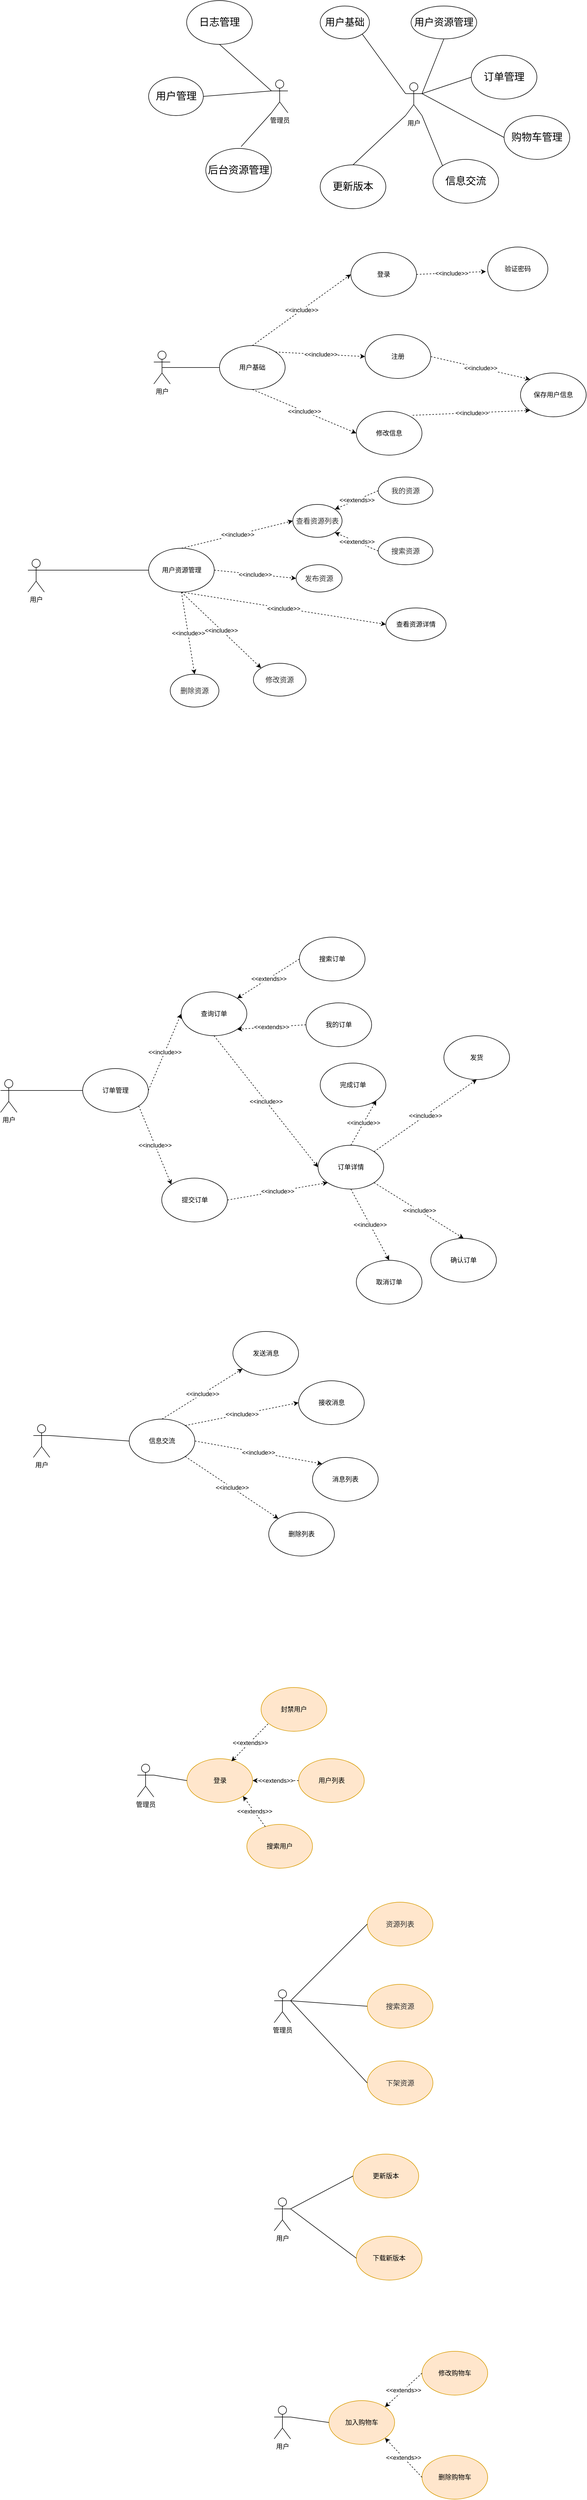 <mxfile version="24.2.2" type="github">
  <diagram name="第 1 页" id="FDtEsgjhYImc4gk-P5fz">
    <mxGraphModel dx="1702" dy="483" grid="1" gridSize="10" guides="1" tooltips="1" connect="1" arrows="1" fold="1" page="1" pageScale="1" pageWidth="827" pageHeight="1169" math="0" shadow="0">
      <root>
        <mxCell id="0" />
        <mxCell id="1" parent="0" />
        <mxCell id="mCHO1RYdTXxO_RGGgIWj-1" value="管理员" style="shape=umlActor;verticalLabelPosition=bottom;verticalAlign=top;html=1;outlineConnect=0;" parent="1" vertex="1">
          <mxGeometry x="205" y="205" width="30" height="60" as="geometry" />
        </mxCell>
        <mxCell id="mCHO1RYdTXxO_RGGgIWj-4" value="用户" style="shape=umlActor;verticalLabelPosition=bottom;verticalAlign=top;html=1;outlineConnect=0;" parent="1" vertex="1">
          <mxGeometry x="450" y="210" width="30" height="60" as="geometry" />
        </mxCell>
        <mxCell id="mCHO1RYdTXxO_RGGgIWj-5" value="&lt;font style=&quot;font-size: 18px;&quot;&gt;用户基础&lt;/font&gt;" style="ellipse;whiteSpace=wrap;html=1;" parent="1" vertex="1">
          <mxGeometry x="294" y="70" width="90" height="60" as="geometry" />
        </mxCell>
        <mxCell id="mCHO1RYdTXxO_RGGgIWj-6" value="&lt;font style=&quot;font-size: 18px;&quot;&gt;用户资源管理&lt;/font&gt;" style="ellipse;whiteSpace=wrap;html=1;" parent="1" vertex="1">
          <mxGeometry x="460" y="70" width="120" height="60" as="geometry" />
        </mxCell>
        <mxCell id="mCHO1RYdTXxO_RGGgIWj-7" value="&lt;span style=&quot;font-size: 14pt; font-family: 黑体;&quot;&gt;订单管理&lt;/span&gt;" style="ellipse;whiteSpace=wrap;html=1;" parent="1" vertex="1">
          <mxGeometry x="570" y="160" width="120" height="80" as="geometry" />
        </mxCell>
        <mxCell id="mCHO1RYdTXxO_RGGgIWj-8" value="&lt;span style=&quot;font-size: 14pt; font-family: 黑体;&quot;&gt;信息交流&lt;/span&gt;" style="ellipse;whiteSpace=wrap;html=1;" parent="1" vertex="1">
          <mxGeometry x="500" y="350" width="120" height="80" as="geometry" />
        </mxCell>
        <mxCell id="mCHO1RYdTXxO_RGGgIWj-9" value="&lt;span style=&quot;font-size: 14pt; font-family: 黑体;&quot;&gt;用户管理&lt;/span&gt;" style="ellipse;whiteSpace=wrap;html=1;" parent="1" vertex="1">
          <mxGeometry x="-19.5" y="200" width="100" height="70" as="geometry" />
        </mxCell>
        <mxCell id="mCHO1RYdTXxO_RGGgIWj-10" value="&lt;p class=&quot;MsoNormal&quot;&gt;&lt;span style=&quot;font-size: 14pt; font-family: 黑体;&quot;&gt;后台资源管理&lt;span lang=&quot;EN-US&quot;&gt;&lt;/span&gt;&lt;/span&gt;&lt;/p&gt;" style="ellipse;whiteSpace=wrap;html=1;" parent="1" vertex="1">
          <mxGeometry x="85" y="330" width="120" height="80" as="geometry" />
        </mxCell>
        <mxCell id="mCHO1RYdTXxO_RGGgIWj-11" value="&lt;font face=&quot;黑体&quot;&gt;&lt;span style=&quot;font-size: 18.667px;&quot;&gt;更新版本&lt;/span&gt;&lt;/font&gt;" style="ellipse;whiteSpace=wrap;html=1;" parent="1" vertex="1">
          <mxGeometry x="294" y="360" width="120" height="80" as="geometry" />
        </mxCell>
        <mxCell id="mCHO1RYdTXxO_RGGgIWj-12" value="&lt;span style=&quot;font-size: 14pt; font-family: 黑体;&quot;&gt;购物车管理&lt;/span&gt;" style="ellipse;whiteSpace=wrap;html=1;" parent="1" vertex="1">
          <mxGeometry x="630" y="270" width="120" height="80" as="geometry" />
        </mxCell>
        <mxCell id="mCHO1RYdTXxO_RGGgIWj-13" value="" style="endArrow=none;html=1;rounded=0;exitX=0.538;exitY=-0.041;exitDx=0;exitDy=0;exitPerimeter=0;entryX=0;entryY=1;entryDx=0;entryDy=0;entryPerimeter=0;" parent="1" source="mCHO1RYdTXxO_RGGgIWj-10" target="mCHO1RYdTXxO_RGGgIWj-1" edge="1">
          <mxGeometry width="50" height="50" relative="1" as="geometry">
            <mxPoint x="320" y="280" as="sourcePoint" />
            <mxPoint x="370" y="230" as="targetPoint" />
          </mxGeometry>
        </mxCell>
        <mxCell id="mCHO1RYdTXxO_RGGgIWj-15" value="" style="endArrow=none;html=1;rounded=0;exitX=0;exitY=0.333;exitDx=0;exitDy=0;exitPerimeter=0;entryX=1;entryY=0.5;entryDx=0;entryDy=0;" parent="1" source="mCHO1RYdTXxO_RGGgIWj-1" target="mCHO1RYdTXxO_RGGgIWj-9" edge="1">
          <mxGeometry width="50" height="50" relative="1" as="geometry">
            <mxPoint x="160" y="220" as="sourcePoint" />
            <mxPoint x="210" y="170" as="targetPoint" />
          </mxGeometry>
        </mxCell>
        <mxCell id="mCHO1RYdTXxO_RGGgIWj-16" value="" style="endArrow=none;html=1;rounded=0;exitX=0.5;exitY=0;exitDx=0;exitDy=0;entryX=0;entryY=1;entryDx=0;entryDy=0;entryPerimeter=0;" parent="1" source="mCHO1RYdTXxO_RGGgIWj-11" target="mCHO1RYdTXxO_RGGgIWj-4" edge="1">
          <mxGeometry width="50" height="50" relative="1" as="geometry">
            <mxPoint x="300" y="290" as="sourcePoint" />
            <mxPoint x="350" y="240" as="targetPoint" />
          </mxGeometry>
        </mxCell>
        <mxCell id="mCHO1RYdTXxO_RGGgIWj-17" value="" style="endArrow=none;html=1;rounded=0;exitX=0;exitY=0;exitDx=0;exitDy=0;entryX=1;entryY=1;entryDx=0;entryDy=0;entryPerimeter=0;" parent="1" source="mCHO1RYdTXxO_RGGgIWj-8" target="mCHO1RYdTXxO_RGGgIWj-4" edge="1">
          <mxGeometry width="50" height="50" relative="1" as="geometry">
            <mxPoint x="500" y="350" as="sourcePoint" />
            <mxPoint x="550" y="300" as="targetPoint" />
          </mxGeometry>
        </mxCell>
        <mxCell id="mCHO1RYdTXxO_RGGgIWj-18" value="" style="endArrow=none;html=1;rounded=0;exitX=0;exitY=0.333;exitDx=0;exitDy=0;exitPerimeter=0;entryX=1;entryY=1;entryDx=0;entryDy=0;" parent="1" source="mCHO1RYdTXxO_RGGgIWj-4" target="mCHO1RYdTXxO_RGGgIWj-5" edge="1">
          <mxGeometry width="50" height="50" relative="1" as="geometry">
            <mxPoint x="360" y="230" as="sourcePoint" />
            <mxPoint x="410" y="180" as="targetPoint" />
          </mxGeometry>
        </mxCell>
        <mxCell id="mCHO1RYdTXxO_RGGgIWj-19" value="" style="endArrow=none;html=1;rounded=0;exitX=1;exitY=0.333;exitDx=0;exitDy=0;exitPerimeter=0;entryX=0.5;entryY=1;entryDx=0;entryDy=0;" parent="1" source="mCHO1RYdTXxO_RGGgIWj-4" target="mCHO1RYdTXxO_RGGgIWj-6" edge="1">
          <mxGeometry width="50" height="50" relative="1" as="geometry">
            <mxPoint x="570" y="170" as="sourcePoint" />
            <mxPoint x="620" y="120" as="targetPoint" />
          </mxGeometry>
        </mxCell>
        <mxCell id="mCHO1RYdTXxO_RGGgIWj-20" value="" style="endArrow=none;html=1;rounded=0;entryX=0;entryY=0.5;entryDx=0;entryDy=0;" parent="1" target="mCHO1RYdTXxO_RGGgIWj-7" edge="1">
          <mxGeometry width="50" height="50" relative="1" as="geometry">
            <mxPoint x="480" y="230" as="sourcePoint" />
            <mxPoint x="620" y="140" as="targetPoint" />
          </mxGeometry>
        </mxCell>
        <mxCell id="mCHO1RYdTXxO_RGGgIWj-21" value="" style="endArrow=none;html=1;rounded=0;exitX=1;exitY=0.333;exitDx=0;exitDy=0;exitPerimeter=0;entryX=0;entryY=0.5;entryDx=0;entryDy=0;" parent="1" source="mCHO1RYdTXxO_RGGgIWj-4" target="mCHO1RYdTXxO_RGGgIWj-12" edge="1">
          <mxGeometry width="50" height="50" relative="1" as="geometry">
            <mxPoint x="580" y="340" as="sourcePoint" />
            <mxPoint x="630" y="290" as="targetPoint" />
          </mxGeometry>
        </mxCell>
        <mxCell id="mCHO1RYdTXxO_RGGgIWj-24" value="登录" style="ellipse;whiteSpace=wrap;html=1;" parent="1" vertex="1">
          <mxGeometry x="350" y="520" width="120" height="80" as="geometry" />
        </mxCell>
        <mxCell id="mCHO1RYdTXxO_RGGgIWj-25" value="注册" style="ellipse;whiteSpace=wrap;html=1;" parent="1" vertex="1">
          <mxGeometry x="376" y="670" width="120" height="80" as="geometry" />
        </mxCell>
        <mxCell id="mCHO1RYdTXxO_RGGgIWj-26" value="修改信息" style="ellipse;whiteSpace=wrap;html=1;" parent="1" vertex="1">
          <mxGeometry x="360" y="810" width="120" height="80" as="geometry" />
        </mxCell>
        <mxCell id="mCHO1RYdTXxO_RGGgIWj-31" value="验证密码" style="ellipse;whiteSpace=wrap;html=1;" parent="1" vertex="1">
          <mxGeometry x="600" y="510" width="110" height="80" as="geometry" />
        </mxCell>
        <mxCell id="mCHO1RYdTXxO_RGGgIWj-32" value="" style="endArrow=classic;html=1;rounded=0;exitX=1;exitY=0.5;exitDx=0;exitDy=0;entryX=-0.029;entryY=0.56;entryDx=0;entryDy=0;entryPerimeter=0;dashed=1;" parent="1" source="mCHO1RYdTXxO_RGGgIWj-24" target="mCHO1RYdTXxO_RGGgIWj-31" edge="1">
          <mxGeometry relative="1" as="geometry">
            <mxPoint x="540" y="500" as="sourcePoint" />
            <mxPoint x="640" y="500" as="targetPoint" />
          </mxGeometry>
        </mxCell>
        <mxCell id="mCHO1RYdTXxO_RGGgIWj-33" value="&amp;lt;&amp;lt;include&amp;gt;&amp;gt;" style="edgeLabel;resizable=0;html=1;;align=center;verticalAlign=middle;" parent="mCHO1RYdTXxO_RGGgIWj-32" connectable="0" vertex="1">
          <mxGeometry relative="1" as="geometry" />
        </mxCell>
        <mxCell id="mCHO1RYdTXxO_RGGgIWj-38" value="&lt;span style=&quot;color: rgb(50, 50, 50); font-family: &amp;quot;Microsoft YaHei&amp;quot;, 微软雅黑, Arial; font-size: 13px; background-color: rgba(255, 255, 255, 0.01);&quot;&gt;发布资源&lt;/span&gt;" style="ellipse;whiteSpace=wrap;html=1;" parent="1" vertex="1">
          <mxGeometry x="250" y="1090" width="84" height="50" as="geometry" />
        </mxCell>
        <mxCell id="mCHO1RYdTXxO_RGGgIWj-39" value="&lt;span style=&quot;color: rgb(50, 50, 50); font-family: &amp;quot;Microsoft YaHei&amp;quot;, 微软雅黑, Arial; font-size: 13px; background-color: rgba(255, 255, 255, 0.01);&quot;&gt;删除资源&lt;/span&gt;" style="ellipse;whiteSpace=wrap;html=1;" parent="1" vertex="1">
          <mxGeometry x="20" y="1290" width="89" height="60" as="geometry" />
        </mxCell>
        <mxCell id="mCHO1RYdTXxO_RGGgIWj-40" value="&lt;span style=&quot;color: rgb(50, 50, 50); font-family: &amp;quot;Microsoft YaHei&amp;quot;, 微软雅黑, Arial; font-size: 13px; background-color: rgba(255, 255, 255, 0.01);&quot;&gt;修改资源&lt;/span&gt;" style="ellipse;whiteSpace=wrap;html=1;" parent="1" vertex="1">
          <mxGeometry x="172" y="1270" width="96" height="60" as="geometry" />
        </mxCell>
        <mxCell id="mCHO1RYdTXxO_RGGgIWj-42" value="保存用户信息" style="ellipse;whiteSpace=wrap;html=1;" parent="1" vertex="1">
          <mxGeometry x="660" y="740" width="120" height="80" as="geometry" />
        </mxCell>
        <mxCell id="mCHO1RYdTXxO_RGGgIWj-43" value="" style="endArrow=classic;html=1;rounded=0;exitX=1;exitY=0.5;exitDx=0;exitDy=0;entryX=0;entryY=0;entryDx=0;entryDy=0;dashed=1;" parent="1" source="mCHO1RYdTXxO_RGGgIWj-25" target="mCHO1RYdTXxO_RGGgIWj-42" edge="1">
          <mxGeometry relative="1" as="geometry">
            <mxPoint x="480" y="570" as="sourcePoint" />
            <mxPoint x="607" y="565" as="targetPoint" />
          </mxGeometry>
        </mxCell>
        <mxCell id="mCHO1RYdTXxO_RGGgIWj-44" value="&amp;lt;&amp;lt;include&amp;gt;&amp;gt;" style="edgeLabel;resizable=0;html=1;;align=center;verticalAlign=middle;" parent="mCHO1RYdTXxO_RGGgIWj-43" connectable="0" vertex="1">
          <mxGeometry relative="1" as="geometry" />
        </mxCell>
        <mxCell id="mCHO1RYdTXxO_RGGgIWj-45" value="" style="endArrow=classic;html=1;rounded=0;exitX=0.858;exitY=0.091;exitDx=0;exitDy=0;entryX=0;entryY=1;entryDx=0;entryDy=0;dashed=1;exitPerimeter=0;" parent="1" source="mCHO1RYdTXxO_RGGgIWj-26" target="mCHO1RYdTXxO_RGGgIWj-42" edge="1">
          <mxGeometry relative="1" as="geometry">
            <mxPoint x="490" y="580" as="sourcePoint" />
            <mxPoint x="617" y="575" as="targetPoint" />
          </mxGeometry>
        </mxCell>
        <mxCell id="mCHO1RYdTXxO_RGGgIWj-46" value="&amp;lt;&amp;lt;include&amp;gt;&amp;gt;" style="edgeLabel;resizable=0;html=1;;align=center;verticalAlign=middle;" parent="mCHO1RYdTXxO_RGGgIWj-45" connectable="0" vertex="1">
          <mxGeometry relative="1" as="geometry" />
        </mxCell>
        <mxCell id="mCHO1RYdTXxO_RGGgIWj-50" value="&lt;span style=&quot;color: rgb(50, 50, 50); font-family: &amp;quot;Microsoft YaHei&amp;quot;, 微软雅黑, Arial; font-size: 13px; background-color: rgba(255, 255, 255, 0.01);&quot;&gt;我的资源&lt;/span&gt;" style="ellipse;whiteSpace=wrap;html=1;" parent="1" vertex="1">
          <mxGeometry x="400" y="930" width="100" height="50" as="geometry" />
        </mxCell>
        <mxCell id="mCHO1RYdTXxO_RGGgIWj-52" value="&lt;span style=&quot;color: rgb(50, 50, 50); font-family: &amp;quot;Microsoft YaHei&amp;quot;, 微软雅黑, Arial; font-size: 13px; background-color: rgba(255, 255, 255, 0.01);&quot;&gt;查看资源列表&lt;/span&gt;" style="ellipse;whiteSpace=wrap;html=1;" parent="1" vertex="1">
          <mxGeometry x="244" y="980" width="90" height="60" as="geometry" />
        </mxCell>
        <mxCell id="mCHO1RYdTXxO_RGGgIWj-54" value="查看资源详情" style="ellipse;whiteSpace=wrap;html=1;" parent="1" vertex="1">
          <mxGeometry x="414" y="1169" width="110" height="60" as="geometry" />
        </mxCell>
        <mxCell id="mCHO1RYdTXxO_RGGgIWj-73" value="取消订单" style="ellipse;whiteSpace=wrap;html=1;" parent="1" vertex="1">
          <mxGeometry x="360" y="2360" width="120" height="80" as="geometry" />
        </mxCell>
        <mxCell id="mCHO1RYdTXxO_RGGgIWj-74" value="订单详情" style="ellipse;whiteSpace=wrap;html=1;" parent="1" vertex="1">
          <mxGeometry x="290" y="2150" width="120" height="80" as="geometry" />
        </mxCell>
        <mxCell id="mCHO1RYdTXxO_RGGgIWj-75" value="查询订单" style="ellipse;whiteSpace=wrap;html=1;" parent="1" vertex="1">
          <mxGeometry x="40" y="1870" width="120" height="80" as="geometry" />
        </mxCell>
        <mxCell id="mCHO1RYdTXxO_RGGgIWj-76" value="搜索订单" style="ellipse;whiteSpace=wrap;html=1;" parent="1" vertex="1">
          <mxGeometry x="256" y="1770" width="120" height="80" as="geometry" />
        </mxCell>
        <mxCell id="mCHO1RYdTXxO_RGGgIWj-93" value="确认订单" style="ellipse;whiteSpace=wrap;html=1;" parent="1" vertex="1">
          <mxGeometry x="496" y="2320" width="120" height="80" as="geometry" />
        </mxCell>
        <mxCell id="mCHO1RYdTXxO_RGGgIWj-94" value="发货" style="ellipse;whiteSpace=wrap;html=1;" parent="1" vertex="1">
          <mxGeometry x="520" y="1950" width="120" height="80" as="geometry" />
        </mxCell>
        <mxCell id="mCHO1RYdTXxO_RGGgIWj-103" value="完成订单" style="ellipse;whiteSpace=wrap;html=1;" parent="1" vertex="1">
          <mxGeometry x="294" y="2000" width="120" height="80" as="geometry" />
        </mxCell>
        <mxCell id="mCHO1RYdTXxO_RGGgIWj-106" value="用户" style="shape=umlActor;verticalLabelPosition=bottom;verticalAlign=top;html=1;outlineConnect=0;" parent="1" vertex="1">
          <mxGeometry x="-230" y="2660" width="30" height="60" as="geometry" />
        </mxCell>
        <mxCell id="mCHO1RYdTXxO_RGGgIWj-107" value="发送消息" style="ellipse;whiteSpace=wrap;html=1;" parent="1" vertex="1">
          <mxGeometry x="134.5" y="2490" width="120" height="80" as="geometry" />
        </mxCell>
        <mxCell id="mCHO1RYdTXxO_RGGgIWj-108" value="接收消息" style="ellipse;whiteSpace=wrap;html=1;" parent="1" vertex="1">
          <mxGeometry x="254.5" y="2580" width="120" height="80" as="geometry" />
        </mxCell>
        <mxCell id="mCHO1RYdTXxO_RGGgIWj-109" value="消息列表" style="ellipse;whiteSpace=wrap;html=1;" parent="1" vertex="1">
          <mxGeometry x="280" y="2720" width="120" height="80" as="geometry" />
        </mxCell>
        <mxCell id="mCHO1RYdTXxO_RGGgIWj-110" value="删除列表" style="ellipse;whiteSpace=wrap;html=1;" parent="1" vertex="1">
          <mxGeometry x="200" y="2820" width="120" height="80" as="geometry" />
        </mxCell>
        <mxCell id="mCHO1RYdTXxO_RGGgIWj-117" value="管理员" style="shape=umlActor;verticalLabelPosition=bottom;verticalAlign=top;html=1;outlineConnect=0;" parent="1" vertex="1">
          <mxGeometry x="-40" y="3280" width="30" height="60" as="geometry" />
        </mxCell>
        <mxCell id="mCHO1RYdTXxO_RGGgIWj-118" value="用户列表" style="ellipse;whiteSpace=wrap;html=1;fillColor=#ffe6cc;strokeColor=#d79b00;" parent="1" vertex="1">
          <mxGeometry x="254.5" y="3270" width="120" height="80" as="geometry" />
        </mxCell>
        <mxCell id="mCHO1RYdTXxO_RGGgIWj-119" value="封禁用户" style="ellipse;whiteSpace=wrap;html=1;fillColor=#ffe6cc;strokeColor=#d79b00;" parent="1" vertex="1">
          <mxGeometry x="186" y="3140" width="120" height="80" as="geometry" />
        </mxCell>
        <mxCell id="mCHO1RYdTXxO_RGGgIWj-120" value="搜索用户" style="ellipse;whiteSpace=wrap;html=1;fillColor=#ffe6cc;strokeColor=#d79b00;" parent="1" vertex="1">
          <mxGeometry x="160" y="3390" width="120" height="80" as="geometry" />
        </mxCell>
        <mxCell id="mCHO1RYdTXxO_RGGgIWj-124" value="登录" style="ellipse;whiteSpace=wrap;html=1;fillColor=#ffe6cc;strokeColor=#d79b00;" parent="1" vertex="1">
          <mxGeometry x="50.5" y="3270" width="120" height="80" as="geometry" />
        </mxCell>
        <mxCell id="mCHO1RYdTXxO_RGGgIWj-125" value="" style="endArrow=none;html=1;rounded=0;exitX=1;exitY=0.333;exitDx=0;exitDy=0;exitPerimeter=0;entryX=0;entryY=0.5;entryDx=0;entryDy=0;" parent="1" source="mCHO1RYdTXxO_RGGgIWj-117" target="mCHO1RYdTXxO_RGGgIWj-124" edge="1">
          <mxGeometry width="50" height="50" relative="1" as="geometry">
            <mxPoint x="20" y="3260" as="sourcePoint" />
            <mxPoint x="70" y="3210" as="targetPoint" />
          </mxGeometry>
        </mxCell>
        <mxCell id="mCHO1RYdTXxO_RGGgIWj-126" value="" style="endArrow=classic;html=1;rounded=0;exitX=0.106;exitY=0.832;exitDx=0;exitDy=0;entryX=0.678;entryY=0.059;entryDx=0;entryDy=0;dashed=1;exitPerimeter=0;entryPerimeter=0;" parent="1" source="mCHO1RYdTXxO_RGGgIWj-119" target="mCHO1RYdTXxO_RGGgIWj-124" edge="1">
          <mxGeometry relative="1" as="geometry">
            <mxPoint x="240" y="3054" as="sourcePoint" />
            <mxPoint x="100" y="3220" as="targetPoint" />
          </mxGeometry>
        </mxCell>
        <mxCell id="mCHO1RYdTXxO_RGGgIWj-127" value="&amp;lt;&amp;lt;extends&amp;gt;&amp;gt;" style="edgeLabel;resizable=0;html=1;;align=center;verticalAlign=middle;" parent="mCHO1RYdTXxO_RGGgIWj-126" connectable="0" vertex="1">
          <mxGeometry relative="1" as="geometry" />
        </mxCell>
        <mxCell id="mCHO1RYdTXxO_RGGgIWj-128" value="" style="endArrow=classic;html=1;rounded=0;exitX=0;exitY=0.5;exitDx=0;exitDy=0;entryX=1;entryY=0.5;entryDx=0;entryDy=0;dashed=1;" parent="1" source="mCHO1RYdTXxO_RGGgIWj-118" target="mCHO1RYdTXxO_RGGgIWj-124" edge="1">
          <mxGeometry relative="1" as="geometry">
            <mxPoint x="209" y="3217" as="sourcePoint" />
            <mxPoint x="142" y="3285" as="targetPoint" />
          </mxGeometry>
        </mxCell>
        <mxCell id="mCHO1RYdTXxO_RGGgIWj-129" value="&amp;lt;&amp;lt;extends&amp;gt;&amp;gt;" style="edgeLabel;resizable=0;html=1;;align=center;verticalAlign=middle;" parent="mCHO1RYdTXxO_RGGgIWj-128" connectable="0" vertex="1">
          <mxGeometry relative="1" as="geometry" />
        </mxCell>
        <mxCell id="mCHO1RYdTXxO_RGGgIWj-130" value="" style="endArrow=classic;html=1;rounded=0;entryX=1;entryY=1;entryDx=0;entryDy=0;dashed=1;" parent="1" source="mCHO1RYdTXxO_RGGgIWj-120" target="mCHO1RYdTXxO_RGGgIWj-124" edge="1">
          <mxGeometry relative="1" as="geometry">
            <mxPoint x="265" y="3320" as="sourcePoint" />
            <mxPoint x="181" y="3320" as="targetPoint" />
          </mxGeometry>
        </mxCell>
        <mxCell id="mCHO1RYdTXxO_RGGgIWj-131" value="&amp;lt;&amp;lt;extends&amp;gt;&amp;gt;" style="edgeLabel;resizable=0;html=1;;align=center;verticalAlign=middle;" parent="mCHO1RYdTXxO_RGGgIWj-130" connectable="0" vertex="1">
          <mxGeometry relative="1" as="geometry" />
        </mxCell>
        <mxCell id="aGF1ZFYaD7W5l3-DtEGY-1" value="管理员" style="shape=umlActor;verticalLabelPosition=bottom;verticalAlign=top;html=1;outlineConnect=0;" parent="1" vertex="1">
          <mxGeometry x="210" y="3692" width="30" height="60" as="geometry" />
        </mxCell>
        <mxCell id="aGF1ZFYaD7W5l3-DtEGY-2" value="&lt;span style=&quot;color: rgb(50, 50, 50); font-family: &amp;quot;Microsoft YaHei&amp;quot;, 微软雅黑, Arial; font-size: 13px; background-color: rgba(255, 255, 255, 0.01);&quot;&gt;资源列表&lt;/span&gt;&lt;div data-processon-v=&quot;{&amp;quot;list&amp;quot;:[{&amp;quot;parent&amp;quot;:&amp;quot;&amp;quot;,&amp;quot;link&amp;quot;:&amp;quot;&amp;quot;,&amp;quot;shapeStyle&amp;quot;:{&amp;quot;alpha&amp;quot;:1},&amp;quot;textBlock&amp;quot;:[{&amp;quot;position&amp;quot;:{&amp;quot;w&amp;quot;:&amp;quot;w-20&amp;quot;,&amp;quot;x&amp;quot;:10,&amp;quot;h&amp;quot;:&amp;quot;h&amp;quot;,&amp;quot;y&amp;quot;:0},&amp;quot;text&amp;quot;:&amp;quot;资源列表&amp;quot;}],&amp;quot;anchors&amp;quot;:[{&amp;quot;x&amp;quot;:&amp;quot;w/2&amp;quot;,&amp;quot;y&amp;quot;:&amp;quot;0&amp;quot;},{&amp;quot;x&amp;quot;:&amp;quot;w/2&amp;quot;,&amp;quot;y&amp;quot;:&amp;quot;h&amp;quot;},{&amp;quot;x&amp;quot;:&amp;quot;0&amp;quot;,&amp;quot;y&amp;quot;:&amp;quot;h/2&amp;quot;},{&amp;quot;x&amp;quot;:&amp;quot;w&amp;quot;,&amp;quot;y&amp;quot;:&amp;quot;h/2&amp;quot;}],&amp;quot;title&amp;quot;:&amp;quot;矩形&amp;quot;,&amp;quot;fontStyle&amp;quot;:{},&amp;quot;dataAttributes&amp;quot;:[{&amp;quot;name&amp;quot;:&amp;quot;序号&amp;quot;,&amp;quot;id&amp;quot;:&amp;quot;qQHtqzMtIs405564&amp;quot;,&amp;quot;type&amp;quot;:&amp;quot;number&amp;quot;,&amp;quot;category&amp;quot;:&amp;quot;default&amp;quot;,&amp;quot;value&amp;quot;:&amp;quot;&amp;quot;},{&amp;quot;name&amp;quot;:&amp;quot;名称&amp;quot;,&amp;quot;id&amp;quot;:&amp;quot;iiwQadwFSJ737891&amp;quot;,&amp;quot;type&amp;quot;:&amp;quot;string&amp;quot;,&amp;quot;category&amp;quot;:&amp;quot;default&amp;quot;,&amp;quot;value&amp;quot;:&amp;quot;&amp;quot;},{&amp;quot;name&amp;quot;:&amp;quot;所有者&amp;quot;,&amp;quot;id&amp;quot;:&amp;quot;tjVAGcGcqz564521&amp;quot;,&amp;quot;type&amp;quot;:&amp;quot;string&amp;quot;,&amp;quot;category&amp;quot;:&amp;quot;default&amp;quot;,&amp;quot;value&amp;quot;:&amp;quot;&amp;quot;},{&amp;quot;name&amp;quot;:&amp;quot;连接&amp;quot;,&amp;quot;id&amp;quot;:&amp;quot;ZjYONjhYut886731&amp;quot;,&amp;quot;type&amp;quot;:&amp;quot;link&amp;quot;,&amp;quot;category&amp;quot;:&amp;quot;default&amp;quot;,&amp;quot;value&amp;quot;:&amp;quot;&amp;quot;},{&amp;quot;name&amp;quot;:&amp;quot;便笺&amp;quot;,&amp;quot;id&amp;quot;:&amp;quot;TIUxtcLExY265862&amp;quot;,&amp;quot;type&amp;quot;:&amp;quot;string&amp;quot;,&amp;quot;category&amp;quot;:&amp;quot;default&amp;quot;,&amp;quot;value&amp;quot;:&amp;quot;&amp;quot;}],&amp;quot;props&amp;quot;:{&amp;quot;zindex&amp;quot;:86,&amp;quot;w&amp;quot;:38.094,&amp;quot;x&amp;quot;:667.284,&amp;quot;h&amp;quot;:187.066,&amp;quot;y&amp;quot;:799.884,&amp;quot;angle&amp;quot;:0},&amp;quot;path&amp;quot;:[{&amp;quot;actions&amp;quot;:[{&amp;quot;x&amp;quot;:&amp;quot;0&amp;quot;,&amp;quot;action&amp;quot;:&amp;quot;move&amp;quot;,&amp;quot;y&amp;quot;:&amp;quot;0&amp;quot;},{&amp;quot;x&amp;quot;:&amp;quot;w&amp;quot;,&amp;quot;action&amp;quot;:&amp;quot;line&amp;quot;,&amp;quot;y&amp;quot;:&amp;quot;0&amp;quot;},{&amp;quot;x&amp;quot;:&amp;quot;w&amp;quot;,&amp;quot;action&amp;quot;:&amp;quot;line&amp;quot;,&amp;quot;y&amp;quot;:&amp;quot;h&amp;quot;},{&amp;quot;x&amp;quot;:&amp;quot;0&amp;quot;,&amp;quot;action&amp;quot;:&amp;quot;line&amp;quot;,&amp;quot;y&amp;quot;:&amp;quot;h&amp;quot;},{&amp;quot;action&amp;quot;:&amp;quot;close&amp;quot;}]}],&amp;quot;lineStyle&amp;quot;:{},&amp;quot;children&amp;quot;:[],&amp;quot;resizeDir&amp;quot;:[&amp;quot;tl&amp;quot;,&amp;quot;tr&amp;quot;,&amp;quot;br&amp;quot;,&amp;quot;bl&amp;quot;,&amp;quot;l&amp;quot;,&amp;quot;t&amp;quot;,&amp;quot;r&amp;quot;,&amp;quot;b&amp;quot;],&amp;quot;name&amp;quot;:&amp;quot;rectangle&amp;quot;,&amp;quot;fillStyle&amp;quot;:{},&amp;quot;theme&amp;quot;:{},&amp;quot;id&amp;quot;:&amp;quot;IMnhMqOGlN557206&amp;quot;,&amp;quot;attribute&amp;quot;:{&amp;quot;container&amp;quot;:false,&amp;quot;rotatable&amp;quot;:true,&amp;quot;visible&amp;quot;:true,&amp;quot;fixedLink&amp;quot;:false,&amp;quot;collapsable&amp;quot;:false,&amp;quot;collapsed&amp;quot;:false,&amp;quot;linkable&amp;quot;:true,&amp;quot;markerOffset&amp;quot;:5},&amp;quot;category&amp;quot;:&amp;quot;basic&amp;quot;,&amp;quot;locked&amp;quot;:false,&amp;quot;group&amp;quot;:&amp;quot;&amp;quot;}]}&quot; data-t=&quot;flow&quot;&gt;&lt;/div&gt;" style="ellipse;whiteSpace=wrap;html=1;fillColor=#ffe6cc;strokeColor=#d79b00;" parent="1" vertex="1">
          <mxGeometry x="380" y="3532" width="120" height="80" as="geometry" />
        </mxCell>
        <mxCell id="aGF1ZFYaD7W5l3-DtEGY-3" value="&lt;span style=&quot;color: rgb(50, 50, 50); font-family: &amp;quot;Microsoft YaHei&amp;quot;, 微软雅黑, Arial; font-size: 13px; background-color: rgba(255, 255, 255, 0.01);&quot;&gt;搜索资源&lt;/span&gt;" style="ellipse;whiteSpace=wrap;html=1;fillColor=#ffe6cc;strokeColor=#d79b00;" parent="1" vertex="1">
          <mxGeometry x="380" y="3682" width="120" height="80" as="geometry" />
        </mxCell>
        <mxCell id="aGF1ZFYaD7W5l3-DtEGY-4" value="&lt;span style=&quot;color: rgb(50, 50, 50); font-family: &amp;quot;Microsoft YaHei&amp;quot;, 微软雅黑, Arial; font-size: 13px; background-color: rgba(255, 255, 255, 0.01);&quot;&gt;下架资源&lt;/span&gt;" style="ellipse;whiteSpace=wrap;html=1;fillColor=#ffe6cc;strokeColor=#d79b00;" parent="1" vertex="1">
          <mxGeometry x="380" y="3822" width="120" height="80" as="geometry" />
        </mxCell>
        <mxCell id="aGF1ZFYaD7W5l3-DtEGY-5" value="" style="endArrow=none;html=1;rounded=0;exitX=1;exitY=0.333;exitDx=0;exitDy=0;exitPerimeter=0;entryX=0;entryY=0.5;entryDx=0;entryDy=0;" parent="1" source="aGF1ZFYaD7W5l3-DtEGY-1" target="aGF1ZFYaD7W5l3-DtEGY-2" edge="1">
          <mxGeometry width="50" height="50" relative="1" as="geometry">
            <mxPoint x="270" y="3622" as="sourcePoint" />
            <mxPoint x="320" y="3572" as="targetPoint" />
          </mxGeometry>
        </mxCell>
        <mxCell id="aGF1ZFYaD7W5l3-DtEGY-6" value="" style="endArrow=none;html=1;rounded=0;exitX=1;exitY=0.333;exitDx=0;exitDy=0;exitPerimeter=0;entryX=0;entryY=0.5;entryDx=0;entryDy=0;" parent="1" source="aGF1ZFYaD7W5l3-DtEGY-1" target="aGF1ZFYaD7W5l3-DtEGY-3" edge="1">
          <mxGeometry width="50" height="50" relative="1" as="geometry">
            <mxPoint x="350" y="3722" as="sourcePoint" />
            <mxPoint x="400" y="3672" as="targetPoint" />
          </mxGeometry>
        </mxCell>
        <mxCell id="aGF1ZFYaD7W5l3-DtEGY-7" value="" style="endArrow=none;html=1;rounded=0;exitX=1;exitY=0.333;exitDx=0;exitDy=0;exitPerimeter=0;entryX=0;entryY=0.5;entryDx=0;entryDy=0;" parent="1" source="aGF1ZFYaD7W5l3-DtEGY-1" target="aGF1ZFYaD7W5l3-DtEGY-4" edge="1">
          <mxGeometry width="50" height="50" relative="1" as="geometry">
            <mxPoint x="300" y="3842" as="sourcePoint" />
            <mxPoint x="350" y="3792" as="targetPoint" />
          </mxGeometry>
        </mxCell>
        <mxCell id="aGF1ZFYaD7W5l3-DtEGY-8" value="用户" style="shape=umlActor;verticalLabelPosition=bottom;verticalAlign=top;html=1;outlineConnect=0;" parent="1" vertex="1">
          <mxGeometry x="210" y="4072" width="30" height="60" as="geometry" />
        </mxCell>
        <mxCell id="aGF1ZFYaD7W5l3-DtEGY-9" value="更新版本" style="ellipse;whiteSpace=wrap;html=1;fillColor=#ffe6cc;strokeColor=#d79b00;" parent="1" vertex="1">
          <mxGeometry x="354" y="3992" width="120" height="80" as="geometry" />
        </mxCell>
        <mxCell id="aGF1ZFYaD7W5l3-DtEGY-10" value="下载新版本" style="ellipse;whiteSpace=wrap;html=1;fillColor=#ffe6cc;strokeColor=#d79b00;" parent="1" vertex="1">
          <mxGeometry x="360" y="4142" width="120" height="80" as="geometry" />
        </mxCell>
        <mxCell id="aGF1ZFYaD7W5l3-DtEGY-11" value="" style="endArrow=none;html=1;rounded=0;exitX=1;exitY=0.333;exitDx=0;exitDy=0;exitPerimeter=0;entryX=0;entryY=0.5;entryDx=0;entryDy=0;" parent="1" source="aGF1ZFYaD7W5l3-DtEGY-8" target="aGF1ZFYaD7W5l3-DtEGY-9" edge="1">
          <mxGeometry width="50" height="50" relative="1" as="geometry">
            <mxPoint x="300" y="4102" as="sourcePoint" />
            <mxPoint x="350" y="4052" as="targetPoint" />
          </mxGeometry>
        </mxCell>
        <mxCell id="aGF1ZFYaD7W5l3-DtEGY-12" value="" style="endArrow=none;html=1;rounded=0;exitX=1;exitY=0.333;exitDx=0;exitDy=0;exitPerimeter=0;entryX=0;entryY=0.5;entryDx=0;entryDy=0;" parent="1" source="aGF1ZFYaD7W5l3-DtEGY-8" target="aGF1ZFYaD7W5l3-DtEGY-10" edge="1">
          <mxGeometry width="50" height="50" relative="1" as="geometry">
            <mxPoint x="310" y="4192" as="sourcePoint" />
            <mxPoint x="360" y="4142" as="targetPoint" />
          </mxGeometry>
        </mxCell>
        <mxCell id="aGF1ZFYaD7W5l3-DtEGY-13" value="用户" style="shape=umlActor;verticalLabelPosition=bottom;verticalAlign=top;html=1;outlineConnect=0;" parent="1" vertex="1">
          <mxGeometry x="210" y="4452" width="30" height="60" as="geometry" />
        </mxCell>
        <mxCell id="aGF1ZFYaD7W5l3-DtEGY-14" value="加入购物车" style="ellipse;whiteSpace=wrap;html=1;fillColor=#ffe6cc;strokeColor=#d79b00;" parent="1" vertex="1">
          <mxGeometry x="310" y="4442" width="120" height="80" as="geometry" />
        </mxCell>
        <mxCell id="aGF1ZFYaD7W5l3-DtEGY-15" value="修改购物车" style="ellipse;whiteSpace=wrap;html=1;fillColor=#ffe6cc;strokeColor=#d79b00;" parent="1" vertex="1">
          <mxGeometry x="480" y="4352" width="120" height="80" as="geometry" />
        </mxCell>
        <mxCell id="aGF1ZFYaD7W5l3-DtEGY-16" value="删除购物车" style="ellipse;whiteSpace=wrap;html=1;fillColor=#ffe6cc;strokeColor=#d79b00;" parent="1" vertex="1">
          <mxGeometry x="480" y="4542" width="120" height="80" as="geometry" />
        </mxCell>
        <mxCell id="aGF1ZFYaD7W5l3-DtEGY-17" value="" style="endArrow=classic;html=1;rounded=0;exitX=0;exitY=0.5;exitDx=0;exitDy=0;entryX=1;entryY=0;entryDx=0;entryDy=0;dashed=1;" parent="1" source="aGF1ZFYaD7W5l3-DtEGY-15" target="aGF1ZFYaD7W5l3-DtEGY-14" edge="1">
          <mxGeometry relative="1" as="geometry">
            <mxPoint x="480" y="4364" as="sourcePoint" />
            <mxPoint x="413" y="4432" as="targetPoint" />
          </mxGeometry>
        </mxCell>
        <mxCell id="aGF1ZFYaD7W5l3-DtEGY-18" value="&amp;lt;&amp;lt;extends&amp;gt;&amp;gt;" style="edgeLabel;resizable=0;html=1;;align=center;verticalAlign=middle;" parent="aGF1ZFYaD7W5l3-DtEGY-17" connectable="0" vertex="1">
          <mxGeometry relative="1" as="geometry" />
        </mxCell>
        <mxCell id="aGF1ZFYaD7W5l3-DtEGY-19" value="" style="endArrow=classic;html=1;rounded=0;exitX=0;exitY=0.5;exitDx=0;exitDy=0;entryX=1;entryY=1;entryDx=0;entryDy=0;dashed=1;" parent="1" source="aGF1ZFYaD7W5l3-DtEGY-16" target="aGF1ZFYaD7W5l3-DtEGY-14" edge="1">
          <mxGeometry relative="1" as="geometry">
            <mxPoint x="490" y="4402" as="sourcePoint" />
            <mxPoint x="422" y="4464" as="targetPoint" />
          </mxGeometry>
        </mxCell>
        <mxCell id="aGF1ZFYaD7W5l3-DtEGY-20" value="&amp;lt;&amp;lt;extends&amp;gt;&amp;gt;" style="edgeLabel;resizable=0;html=1;;align=center;verticalAlign=middle;" parent="aGF1ZFYaD7W5l3-DtEGY-19" connectable="0" vertex="1">
          <mxGeometry relative="1" as="geometry" />
        </mxCell>
        <mxCell id="aGF1ZFYaD7W5l3-DtEGY-21" value="" style="endArrow=none;html=1;rounded=0;exitX=1;exitY=0.333;exitDx=0;exitDy=0;exitPerimeter=0;entryX=0;entryY=0.5;entryDx=0;entryDy=0;" parent="1" source="aGF1ZFYaD7W5l3-DtEGY-13" target="aGF1ZFYaD7W5l3-DtEGY-14" edge="1">
          <mxGeometry width="50" height="50" relative="1" as="geometry">
            <mxPoint x="320" y="4402" as="sourcePoint" />
            <mxPoint x="370" y="4352" as="targetPoint" />
          </mxGeometry>
        </mxCell>
        <mxCell id="fLY72MeMxudv8RM18r59-1" value="用户基础" style="ellipse;whiteSpace=wrap;html=1;" vertex="1" parent="1">
          <mxGeometry x="110" y="690" width="120" height="80" as="geometry" />
        </mxCell>
        <mxCell id="fLY72MeMxudv8RM18r59-3" value="&lt;span style=&quot;font-size: 14pt; font-family: 黑体;&quot;&gt;日志管理&lt;/span&gt;" style="ellipse;whiteSpace=wrap;html=1;" vertex="1" parent="1">
          <mxGeometry x="50" y="60" width="120" height="80" as="geometry" />
        </mxCell>
        <mxCell id="fLY72MeMxudv8RM18r59-4" value="" style="endArrow=none;html=1;rounded=0;fontSize=12;startSize=8;endSize=8;curved=1;exitX=0.5;exitY=1;exitDx=0;exitDy=0;entryX=0;entryY=0.333;entryDx=0;entryDy=0;entryPerimeter=0;" edge="1" parent="1" source="fLY72MeMxudv8RM18r59-3" target="mCHO1RYdTXxO_RGGgIWj-1">
          <mxGeometry width="50" height="50" relative="1" as="geometry">
            <mxPoint x="330" y="260" as="sourcePoint" />
            <mxPoint x="380" y="210" as="targetPoint" />
          </mxGeometry>
        </mxCell>
        <mxCell id="fLY72MeMxudv8RM18r59-16" style="edgeStyle=none;curved=1;rounded=0;orthogonalLoop=1;jettySize=auto;html=1;exitX=0.5;exitY=0.5;exitDx=0;exitDy=0;exitPerimeter=0;entryX=0;entryY=0.5;entryDx=0;entryDy=0;fontSize=12;startSize=8;endSize=8;endArrow=none;endFill=0;" edge="1" parent="1" source="fLY72MeMxudv8RM18r59-13" target="fLY72MeMxudv8RM18r59-1">
          <mxGeometry relative="1" as="geometry" />
        </mxCell>
        <mxCell id="fLY72MeMxudv8RM18r59-13" value="用户" style="shape=umlActor;verticalLabelPosition=bottom;verticalAlign=top;html=1;" vertex="1" parent="1">
          <mxGeometry x="-10" y="700" width="30" height="60" as="geometry" />
        </mxCell>
        <mxCell id="fLY72MeMxudv8RM18r59-17" value="用户资源管理" style="ellipse;whiteSpace=wrap;html=1;" vertex="1" parent="1">
          <mxGeometry x="-19.5" y="1060" width="120" height="80" as="geometry" />
        </mxCell>
        <mxCell id="fLY72MeMxudv8RM18r59-21" value="用户" style="shape=umlActor;verticalLabelPosition=bottom;verticalAlign=top;html=1;outlineConnect=0;" vertex="1" parent="1">
          <mxGeometry x="-240" y="1080" width="30" height="60" as="geometry" />
        </mxCell>
        <mxCell id="fLY72MeMxudv8RM18r59-24" value="" style="endArrow=none;html=1;rounded=0;fontSize=12;startSize=8;endSize=8;curved=1;exitX=1;exitY=0.333;exitDx=0;exitDy=0;exitPerimeter=0;entryX=0;entryY=0.5;entryDx=0;entryDy=0;" edge="1" parent="1" source="fLY72MeMxudv8RM18r59-21" target="fLY72MeMxudv8RM18r59-17">
          <mxGeometry width="50" height="50" relative="1" as="geometry">
            <mxPoint x="-10" y="1020" as="sourcePoint" />
            <mxPoint x="40" y="970" as="targetPoint" />
          </mxGeometry>
        </mxCell>
        <mxCell id="fLY72MeMxudv8RM18r59-27" value="" style="endArrow=classic;html=1;rounded=0;exitX=0.5;exitY=0;exitDx=0;exitDy=0;entryX=0;entryY=0.5;entryDx=0;entryDy=0;dashed=1;" edge="1" parent="1" source="fLY72MeMxudv8RM18r59-1" target="mCHO1RYdTXxO_RGGgIWj-24">
          <mxGeometry relative="1" as="geometry">
            <mxPoint x="480" y="570" as="sourcePoint" />
            <mxPoint x="607" y="565" as="targetPoint" />
          </mxGeometry>
        </mxCell>
        <mxCell id="fLY72MeMxudv8RM18r59-28" value="&amp;lt;&amp;lt;include&amp;gt;&amp;gt;" style="edgeLabel;resizable=0;html=1;;align=center;verticalAlign=middle;" connectable="0" vertex="1" parent="fLY72MeMxudv8RM18r59-27">
          <mxGeometry relative="1" as="geometry" />
        </mxCell>
        <mxCell id="fLY72MeMxudv8RM18r59-29" value="" style="endArrow=classic;html=1;rounded=0;exitX=1;exitY=0;exitDx=0;exitDy=0;entryX=0;entryY=0.5;entryDx=0;entryDy=0;dashed=1;" edge="1" parent="1" source="fLY72MeMxudv8RM18r59-1" target="mCHO1RYdTXxO_RGGgIWj-25">
          <mxGeometry relative="1" as="geometry">
            <mxPoint x="180" y="700" as="sourcePoint" />
            <mxPoint x="360" y="570" as="targetPoint" />
          </mxGeometry>
        </mxCell>
        <mxCell id="fLY72MeMxudv8RM18r59-30" value="&amp;lt;&amp;lt;include&amp;gt;&amp;gt;" style="edgeLabel;resizable=0;html=1;;align=center;verticalAlign=middle;" connectable="0" vertex="1" parent="fLY72MeMxudv8RM18r59-29">
          <mxGeometry relative="1" as="geometry" />
        </mxCell>
        <mxCell id="fLY72MeMxudv8RM18r59-31" value="" style="endArrow=classic;html=1;rounded=0;exitX=0.5;exitY=1;exitDx=0;exitDy=0;entryX=0;entryY=0.5;entryDx=0;entryDy=0;dashed=1;" edge="1" parent="1" source="fLY72MeMxudv8RM18r59-1" target="mCHO1RYdTXxO_RGGgIWj-26">
          <mxGeometry relative="1" as="geometry">
            <mxPoint x="222" y="712" as="sourcePoint" />
            <mxPoint x="386" y="720" as="targetPoint" />
          </mxGeometry>
        </mxCell>
        <mxCell id="fLY72MeMxudv8RM18r59-32" value="&amp;lt;&amp;lt;include&amp;gt;&amp;gt;" style="edgeLabel;resizable=0;html=1;;align=center;verticalAlign=middle;" connectable="0" vertex="1" parent="fLY72MeMxudv8RM18r59-31">
          <mxGeometry relative="1" as="geometry" />
        </mxCell>
        <mxCell id="fLY72MeMxudv8RM18r59-33" value="" style="endArrow=classic;html=1;rounded=0;exitX=0.5;exitY=0;exitDx=0;exitDy=0;entryX=0;entryY=0.5;entryDx=0;entryDy=0;dashed=1;" edge="1" parent="1" source="fLY72MeMxudv8RM18r59-17" target="mCHO1RYdTXxO_RGGgIWj-52">
          <mxGeometry relative="1" as="geometry">
            <mxPoint x="180" y="780" as="sourcePoint" />
            <mxPoint x="370" y="860" as="targetPoint" />
          </mxGeometry>
        </mxCell>
        <mxCell id="fLY72MeMxudv8RM18r59-34" value="&amp;lt;&amp;lt;include&amp;gt;&amp;gt;" style="edgeLabel;resizable=0;html=1;;align=center;verticalAlign=middle;" connectable="0" vertex="1" parent="fLY72MeMxudv8RM18r59-33">
          <mxGeometry relative="1" as="geometry" />
        </mxCell>
        <mxCell id="fLY72MeMxudv8RM18r59-35" value="" style="endArrow=classic;html=1;rounded=0;exitX=1;exitY=0.5;exitDx=0;exitDy=0;entryX=0;entryY=0.5;entryDx=0;entryDy=0;dashed=1;" edge="1" parent="1" source="fLY72MeMxudv8RM18r59-17" target="mCHO1RYdTXxO_RGGgIWj-38">
          <mxGeometry relative="1" as="geometry">
            <mxPoint x="110" y="1080" as="sourcePoint" />
            <mxPoint x="260" y="1000" as="targetPoint" />
          </mxGeometry>
        </mxCell>
        <mxCell id="fLY72MeMxudv8RM18r59-36" value="&amp;lt;&amp;lt;include&amp;gt;&amp;gt;" style="edgeLabel;resizable=0;html=1;;align=center;verticalAlign=middle;" connectable="0" vertex="1" parent="fLY72MeMxudv8RM18r59-35">
          <mxGeometry relative="1" as="geometry" />
        </mxCell>
        <mxCell id="fLY72MeMxudv8RM18r59-40" value="" style="endArrow=classic;html=1;rounded=0;exitX=0;exitY=0.5;exitDx=0;exitDy=0;dashed=1;entryX=1;entryY=0;entryDx=0;entryDy=0;" edge="1" parent="1" source="mCHO1RYdTXxO_RGGgIWj-50" target="mCHO1RYdTXxO_RGGgIWj-52">
          <mxGeometry relative="1" as="geometry">
            <mxPoint x="521" y="1073" as="sourcePoint" />
            <mxPoint x="390" y="980" as="targetPoint" />
          </mxGeometry>
        </mxCell>
        <mxCell id="fLY72MeMxudv8RM18r59-41" value="&amp;lt;&amp;lt;extends&amp;gt;&amp;gt;" style="edgeLabel;resizable=0;html=1;;align=center;verticalAlign=middle;" connectable="0" vertex="1" parent="fLY72MeMxudv8RM18r59-40">
          <mxGeometry relative="1" as="geometry" />
        </mxCell>
        <mxCell id="fLY72MeMxudv8RM18r59-42" value="&lt;span style=&quot;color: rgb(50, 50, 50); font-family: &amp;quot;Microsoft YaHei&amp;quot;, 微软雅黑, Arial; font-size: 13px; background-color: rgba(255, 255, 255, 0.01);&quot;&gt;搜索资源&lt;/span&gt;" style="ellipse;whiteSpace=wrap;html=1;" vertex="1" parent="1">
          <mxGeometry x="400" y="1040" width="100" height="50" as="geometry" />
        </mxCell>
        <mxCell id="fLY72MeMxudv8RM18r59-43" value="" style="endArrow=classic;html=1;rounded=0;exitX=0;exitY=0.5;exitDx=0;exitDy=0;dashed=1;entryX=1;entryY=1;entryDx=0;entryDy=0;" edge="1" parent="1" source="fLY72MeMxudv8RM18r59-42" target="mCHO1RYdTXxO_RGGgIWj-52">
          <mxGeometry relative="1" as="geometry">
            <mxPoint x="410" y="965" as="sourcePoint" />
            <mxPoint x="331" y="999" as="targetPoint" />
          </mxGeometry>
        </mxCell>
        <mxCell id="fLY72MeMxudv8RM18r59-44" value="&amp;lt;&amp;lt;extends&amp;gt;&amp;gt;" style="edgeLabel;resizable=0;html=1;;align=center;verticalAlign=middle;" connectable="0" vertex="1" parent="fLY72MeMxudv8RM18r59-43">
          <mxGeometry relative="1" as="geometry" />
        </mxCell>
        <mxCell id="fLY72MeMxudv8RM18r59-45" value="" style="endArrow=classic;html=1;rounded=0;exitX=0.5;exitY=1;exitDx=0;exitDy=0;entryX=0;entryY=0.5;entryDx=0;entryDy=0;dashed=1;" edge="1" parent="1" source="fLY72MeMxudv8RM18r59-17" target="mCHO1RYdTXxO_RGGgIWj-54">
          <mxGeometry relative="1" as="geometry">
            <mxPoint x="170" y="1120" as="sourcePoint" />
            <mxPoint x="260" y="1185" as="targetPoint" />
          </mxGeometry>
        </mxCell>
        <mxCell id="fLY72MeMxudv8RM18r59-46" value="&amp;lt;&amp;lt;include&amp;gt;&amp;gt;" style="edgeLabel;resizable=0;html=1;;align=center;verticalAlign=middle;" connectable="0" vertex="1" parent="fLY72MeMxudv8RM18r59-45">
          <mxGeometry relative="1" as="geometry" />
        </mxCell>
        <mxCell id="fLY72MeMxudv8RM18r59-47" value="" style="endArrow=classic;html=1;rounded=0;exitX=0.5;exitY=1;exitDx=0;exitDy=0;entryX=0;entryY=0;entryDx=0;entryDy=0;dashed=1;" edge="1" parent="1" source="fLY72MeMxudv8RM18r59-17" target="mCHO1RYdTXxO_RGGgIWj-40">
          <mxGeometry relative="1" as="geometry">
            <mxPoint x="110" y="1160" as="sourcePoint" />
            <mxPoint x="245" y="1220" as="targetPoint" />
          </mxGeometry>
        </mxCell>
        <mxCell id="fLY72MeMxudv8RM18r59-48" value="&amp;lt;&amp;lt;include&amp;gt;&amp;gt;" style="edgeLabel;resizable=0;html=1;;align=center;verticalAlign=middle;" connectable="0" vertex="1" parent="fLY72MeMxudv8RM18r59-47">
          <mxGeometry relative="1" as="geometry" />
        </mxCell>
        <mxCell id="fLY72MeMxudv8RM18r59-49" value="" style="endArrow=classic;html=1;rounded=0;exitX=0.5;exitY=1;exitDx=0;exitDy=0;entryX=0.5;entryY=0;entryDx=0;entryDy=0;dashed=1;" edge="1" parent="1" source="fLY72MeMxudv8RM18r59-17" target="mCHO1RYdTXxO_RGGgIWj-39">
          <mxGeometry relative="1" as="geometry">
            <mxPoint x="110" y="1160" as="sourcePoint" />
            <mxPoint x="196" y="1289" as="targetPoint" />
          </mxGeometry>
        </mxCell>
        <mxCell id="fLY72MeMxudv8RM18r59-50" value="&amp;lt;&amp;lt;include&amp;gt;&amp;gt;" style="edgeLabel;resizable=0;html=1;;align=center;verticalAlign=middle;" connectable="0" vertex="1" parent="fLY72MeMxudv8RM18r59-49">
          <mxGeometry relative="1" as="geometry" />
        </mxCell>
        <mxCell id="fLY72MeMxudv8RM18r59-51" value="用户" style="shape=umlActor;verticalLabelPosition=bottom;verticalAlign=top;html=1;outlineConnect=0;" vertex="1" parent="1">
          <mxGeometry x="-290" y="2030" width="30" height="60" as="geometry" />
        </mxCell>
        <mxCell id="fLY72MeMxudv8RM18r59-52" value="订单管理" style="ellipse;whiteSpace=wrap;html=1;" vertex="1" parent="1">
          <mxGeometry x="-140" y="2010" width="120" height="80" as="geometry" />
        </mxCell>
        <mxCell id="fLY72MeMxudv8RM18r59-53" value="" style="endArrow=none;html=1;rounded=0;fontSize=12;startSize=8;endSize=8;curved=1;exitX=1;exitY=0.333;exitDx=0;exitDy=0;exitPerimeter=0;entryX=0;entryY=0.5;entryDx=0;entryDy=0;" edge="1" parent="1" source="fLY72MeMxudv8RM18r59-51" target="fLY72MeMxudv8RM18r59-52">
          <mxGeometry width="50" height="50" relative="1" as="geometry">
            <mxPoint x="-80" y="1880" as="sourcePoint" />
            <mxPoint x="-30" y="1830" as="targetPoint" />
          </mxGeometry>
        </mxCell>
        <mxCell id="fLY72MeMxudv8RM18r59-58" value="" style="endArrow=classic;html=1;rounded=0;exitX=1;exitY=0.5;exitDx=0;exitDy=0;dashed=1;entryX=0;entryY=0.5;entryDx=0;entryDy=0;" edge="1" parent="1" source="fLY72MeMxudv8RM18r59-52" target="mCHO1RYdTXxO_RGGgIWj-75">
          <mxGeometry relative="1" as="geometry">
            <mxPoint y="1960" as="sourcePoint" />
            <mxPoint x="188" y="1932" as="targetPoint" />
          </mxGeometry>
        </mxCell>
        <mxCell id="fLY72MeMxudv8RM18r59-59" value="&amp;lt;&amp;lt;include&amp;gt;&amp;gt;" style="edgeLabel;resizable=0;html=1;;align=center;verticalAlign=middle;" connectable="0" vertex="1" parent="fLY72MeMxudv8RM18r59-58">
          <mxGeometry relative="1" as="geometry" />
        </mxCell>
        <mxCell id="fLY72MeMxudv8RM18r59-60" value="" style="endArrow=classic;html=1;rounded=0;dashed=1;entryX=1;entryY=0;entryDx=0;entryDy=0;exitX=0;exitY=0.5;exitDx=0;exitDy=0;" edge="1" parent="1" source="mCHO1RYdTXxO_RGGgIWj-76" target="mCHO1RYdTXxO_RGGgIWj-75">
          <mxGeometry relative="1" as="geometry">
            <mxPoint x="390" y="1580" as="sourcePoint" />
            <mxPoint x="230" y="1630" as="targetPoint" />
          </mxGeometry>
        </mxCell>
        <mxCell id="fLY72MeMxudv8RM18r59-61" value="&amp;lt;&amp;lt;extends&amp;gt;&amp;gt;" style="edgeLabel;resizable=0;html=1;;align=center;verticalAlign=middle;" connectable="0" vertex="1" parent="fLY72MeMxudv8RM18r59-60">
          <mxGeometry relative="1" as="geometry" />
        </mxCell>
        <mxCell id="fLY72MeMxudv8RM18r59-63" value="" style="endArrow=classic;html=1;rounded=0;exitX=0.5;exitY=1;exitDx=0;exitDy=0;dashed=1;entryX=0;entryY=0.5;entryDx=0;entryDy=0;" edge="1" parent="1" source="mCHO1RYdTXxO_RGGgIWj-75" target="mCHO1RYdTXxO_RGGgIWj-74">
          <mxGeometry relative="1" as="geometry">
            <mxPoint x="-90" y="2030" as="sourcePoint" />
            <mxPoint x="100" y="2150" as="targetPoint" />
          </mxGeometry>
        </mxCell>
        <mxCell id="fLY72MeMxudv8RM18r59-64" value="&amp;lt;&amp;lt;include&amp;gt;&amp;gt;" style="edgeLabel;resizable=0;html=1;;align=center;verticalAlign=middle;" connectable="0" vertex="1" parent="fLY72MeMxudv8RM18r59-63">
          <mxGeometry relative="1" as="geometry" />
        </mxCell>
        <mxCell id="fLY72MeMxudv8RM18r59-65" value="我的订单" style="ellipse;whiteSpace=wrap;html=1;" vertex="1" parent="1">
          <mxGeometry x="268" y="1890" width="120" height="80" as="geometry" />
        </mxCell>
        <mxCell id="fLY72MeMxudv8RM18r59-66" value="" style="endArrow=classic;html=1;rounded=0;dashed=1;entryX=1;entryY=1;entryDx=0;entryDy=0;exitX=0;exitY=0.5;exitDx=0;exitDy=0;" edge="1" parent="1" source="fLY72MeMxudv8RM18r59-65" target="mCHO1RYdTXxO_RGGgIWj-75">
          <mxGeometry relative="1" as="geometry">
            <mxPoint x="364" y="2020" as="sourcePoint" />
            <mxPoint x="221" y="2052" as="targetPoint" />
          </mxGeometry>
        </mxCell>
        <mxCell id="fLY72MeMxudv8RM18r59-67" value="&amp;lt;&amp;lt;extends&amp;gt;&amp;gt;" style="edgeLabel;resizable=0;html=1;;align=center;verticalAlign=middle;" connectable="0" vertex="1" parent="fLY72MeMxudv8RM18r59-66">
          <mxGeometry relative="1" as="geometry" />
        </mxCell>
        <mxCell id="fLY72MeMxudv8RM18r59-68" value="" style="endArrow=classic;html=1;rounded=0;exitX=1;exitY=0;exitDx=0;exitDy=0;dashed=1;entryX=0.5;entryY=1;entryDx=0;entryDy=0;" edge="1" parent="1" source="mCHO1RYdTXxO_RGGgIWj-74" target="mCHO1RYdTXxO_RGGgIWj-94">
          <mxGeometry relative="1" as="geometry">
            <mxPoint x="-30" y="1990" as="sourcePoint" />
            <mxPoint x="88" y="1862" as="targetPoint" />
          </mxGeometry>
        </mxCell>
        <mxCell id="fLY72MeMxudv8RM18r59-69" value="&amp;lt;&amp;lt;include&amp;gt;&amp;gt;" style="edgeLabel;resizable=0;html=1;;align=center;verticalAlign=middle;" connectable="0" vertex="1" parent="fLY72MeMxudv8RM18r59-68">
          <mxGeometry relative="1" as="geometry" />
        </mxCell>
        <mxCell id="fLY72MeMxudv8RM18r59-70" value="" style="endArrow=classic;html=1;rounded=0;exitX=0.5;exitY=0;exitDx=0;exitDy=0;dashed=1;entryX=1;entryY=1;entryDx=0;entryDy=0;" edge="1" parent="1" source="mCHO1RYdTXxO_RGGgIWj-74" target="mCHO1RYdTXxO_RGGgIWj-103">
          <mxGeometry relative="1" as="geometry">
            <mxPoint x="-90" y="1950" as="sourcePoint" />
            <mxPoint x="-30" y="1810" as="targetPoint" />
          </mxGeometry>
        </mxCell>
        <mxCell id="fLY72MeMxudv8RM18r59-71" value="&amp;lt;&amp;lt;include&amp;gt;&amp;gt;" style="edgeLabel;resizable=0;html=1;;align=center;verticalAlign=middle;" connectable="0" vertex="1" parent="fLY72MeMxudv8RM18r59-70">
          <mxGeometry relative="1" as="geometry" />
        </mxCell>
        <mxCell id="fLY72MeMxudv8RM18r59-72" value="" style="endArrow=classic;html=1;rounded=0;exitX=1;exitY=1;exitDx=0;exitDy=0;dashed=1;entryX=0.5;entryY=0;entryDx=0;entryDy=0;" edge="1" parent="1" source="mCHO1RYdTXxO_RGGgIWj-74" target="mCHO1RYdTXxO_RGGgIWj-93">
          <mxGeometry relative="1" as="geometry">
            <mxPoint x="-90" y="2030" as="sourcePoint" />
            <mxPoint x="120" y="2210" as="targetPoint" />
          </mxGeometry>
        </mxCell>
        <mxCell id="fLY72MeMxudv8RM18r59-73" value="&amp;lt;&amp;lt;include&amp;gt;&amp;gt;" style="edgeLabel;resizable=0;html=1;;align=center;verticalAlign=middle;" connectable="0" vertex="1" parent="fLY72MeMxudv8RM18r59-72">
          <mxGeometry relative="1" as="geometry" />
        </mxCell>
        <mxCell id="fLY72MeMxudv8RM18r59-74" value="" style="endArrow=classic;html=1;rounded=0;exitX=0.5;exitY=1;exitDx=0;exitDy=0;dashed=1;entryX=0.5;entryY=0;entryDx=0;entryDy=0;" edge="1" parent="1" source="mCHO1RYdTXxO_RGGgIWj-74" target="mCHO1RYdTXxO_RGGgIWj-73">
          <mxGeometry relative="1" as="geometry">
            <mxPoint x="-90" y="2030" as="sourcePoint" />
            <mxPoint y="2250" as="targetPoint" />
          </mxGeometry>
        </mxCell>
        <mxCell id="fLY72MeMxudv8RM18r59-75" value="&amp;lt;&amp;lt;include&amp;gt;&amp;gt;" style="edgeLabel;resizable=0;html=1;;align=center;verticalAlign=middle;" connectable="0" vertex="1" parent="fLY72MeMxudv8RM18r59-74">
          <mxGeometry relative="1" as="geometry" />
        </mxCell>
        <mxCell id="fLY72MeMxudv8RM18r59-81" value="提交订单" style="ellipse;whiteSpace=wrap;html=1;" vertex="1" parent="1">
          <mxGeometry x="4.5" y="2210" width="120" height="80" as="geometry" />
        </mxCell>
        <mxCell id="fLY72MeMxudv8RM18r59-82" value="" style="endArrow=classic;html=1;rounded=0;exitX=1;exitY=1;exitDx=0;exitDy=0;dashed=1;entryX=0;entryY=0;entryDx=0;entryDy=0;" edge="1" parent="1" source="fLY72MeMxudv8RM18r59-52" target="fLY72MeMxudv8RM18r59-81">
          <mxGeometry relative="1" as="geometry">
            <mxPoint x="100" y="1950" as="sourcePoint" />
            <mxPoint x="300" y="2200" as="targetPoint" />
          </mxGeometry>
        </mxCell>
        <mxCell id="fLY72MeMxudv8RM18r59-83" value="&amp;lt;&amp;lt;include&amp;gt;&amp;gt;" style="edgeLabel;resizable=0;html=1;;align=center;verticalAlign=middle;" connectable="0" vertex="1" parent="fLY72MeMxudv8RM18r59-82">
          <mxGeometry relative="1" as="geometry" />
        </mxCell>
        <mxCell id="fLY72MeMxudv8RM18r59-84" value="" style="endArrow=classic;html=1;rounded=0;exitX=1;exitY=0.5;exitDx=0;exitDy=0;dashed=1;entryX=0;entryY=1;entryDx=0;entryDy=0;" edge="1" parent="1" source="fLY72MeMxudv8RM18r59-81" target="mCHO1RYdTXxO_RGGgIWj-74">
          <mxGeometry relative="1" as="geometry">
            <mxPoint x="-68" y="1938" as="sourcePoint" />
            <mxPoint x="17" y="2242" as="targetPoint" />
          </mxGeometry>
        </mxCell>
        <mxCell id="fLY72MeMxudv8RM18r59-85" value="&amp;lt;&amp;lt;include&amp;gt;&amp;gt;" style="edgeLabel;resizable=0;html=1;;align=center;verticalAlign=middle;" connectable="0" vertex="1" parent="fLY72MeMxudv8RM18r59-84">
          <mxGeometry relative="1" as="geometry" />
        </mxCell>
        <mxCell id="fLY72MeMxudv8RM18r59-88" value="信息交流" style="ellipse;whiteSpace=wrap;html=1;" vertex="1" parent="1">
          <mxGeometry x="-55" y="2650" width="120" height="80" as="geometry" />
        </mxCell>
        <mxCell id="fLY72MeMxudv8RM18r59-91" value="" style="endArrow=none;html=1;rounded=0;fontSize=12;startSize=8;endSize=8;curved=1;exitX=1;exitY=0.333;exitDx=0;exitDy=0;exitPerimeter=0;entryX=0;entryY=0.5;entryDx=0;entryDy=0;" edge="1" parent="1" source="mCHO1RYdTXxO_RGGgIWj-106" target="fLY72MeMxudv8RM18r59-88">
          <mxGeometry width="50" height="50" relative="1" as="geometry">
            <mxPoint x="-150" y="2660" as="sourcePoint" />
            <mxPoint x="-100" y="2610" as="targetPoint" />
          </mxGeometry>
        </mxCell>
        <mxCell id="fLY72MeMxudv8RM18r59-92" value="" style="endArrow=classic;html=1;rounded=0;exitX=0.5;exitY=0;exitDx=0;exitDy=0;dashed=1;entryX=0;entryY=1;entryDx=0;entryDy=0;" edge="1" parent="1" source="fLY72MeMxudv8RM18r59-88" target="mCHO1RYdTXxO_RGGgIWj-107">
          <mxGeometry relative="1" as="geometry">
            <mxPoint x="134" y="2260" as="sourcePoint" />
            <mxPoint x="318" y="2228" as="targetPoint" />
          </mxGeometry>
        </mxCell>
        <mxCell id="fLY72MeMxudv8RM18r59-93" value="&amp;lt;&amp;lt;include&amp;gt;&amp;gt;" style="edgeLabel;resizable=0;html=1;;align=center;verticalAlign=middle;" connectable="0" vertex="1" parent="fLY72MeMxudv8RM18r59-92">
          <mxGeometry relative="1" as="geometry" />
        </mxCell>
        <mxCell id="fLY72MeMxudv8RM18r59-94" value="" style="endArrow=classic;html=1;rounded=0;exitX=1;exitY=0;exitDx=0;exitDy=0;dashed=1;entryX=0;entryY=0.5;entryDx=0;entryDy=0;" edge="1" parent="1" source="fLY72MeMxudv8RM18r59-88" target="mCHO1RYdTXxO_RGGgIWj-108">
          <mxGeometry relative="1" as="geometry">
            <mxPoint x="15" y="2660" as="sourcePoint" />
            <mxPoint x="162" y="2568" as="targetPoint" />
          </mxGeometry>
        </mxCell>
        <mxCell id="fLY72MeMxudv8RM18r59-95" value="&amp;lt;&amp;lt;include&amp;gt;&amp;gt;" style="edgeLabel;resizable=0;html=1;;align=center;verticalAlign=middle;" connectable="0" vertex="1" parent="fLY72MeMxudv8RM18r59-94">
          <mxGeometry relative="1" as="geometry" />
        </mxCell>
        <mxCell id="fLY72MeMxudv8RM18r59-96" value="" style="endArrow=classic;html=1;rounded=0;exitX=1;exitY=0.5;exitDx=0;exitDy=0;dashed=1;entryX=0;entryY=0;entryDx=0;entryDy=0;" edge="1" parent="1" source="fLY72MeMxudv8RM18r59-88" target="mCHO1RYdTXxO_RGGgIWj-109">
          <mxGeometry relative="1" as="geometry">
            <mxPoint x="57" y="2672" as="sourcePoint" />
            <mxPoint x="215" y="2660" as="targetPoint" />
          </mxGeometry>
        </mxCell>
        <mxCell id="fLY72MeMxudv8RM18r59-97" value="&amp;lt;&amp;lt;include&amp;gt;&amp;gt;" style="edgeLabel;resizable=0;html=1;;align=center;verticalAlign=middle;" connectable="0" vertex="1" parent="fLY72MeMxudv8RM18r59-96">
          <mxGeometry relative="1" as="geometry" />
        </mxCell>
        <mxCell id="fLY72MeMxudv8RM18r59-98" value="" style="endArrow=classic;html=1;rounded=0;exitX=1;exitY=1;exitDx=0;exitDy=0;dashed=1;entryX=0;entryY=0;entryDx=0;entryDy=0;" edge="1" parent="1" source="fLY72MeMxudv8RM18r59-88" target="mCHO1RYdTXxO_RGGgIWj-110">
          <mxGeometry relative="1" as="geometry">
            <mxPoint x="75" y="2700" as="sourcePoint" />
            <mxPoint x="296" y="2752" as="targetPoint" />
          </mxGeometry>
        </mxCell>
        <mxCell id="fLY72MeMxudv8RM18r59-99" value="&amp;lt;&amp;lt;include&amp;gt;&amp;gt;" style="edgeLabel;resizable=0;html=1;;align=center;verticalAlign=middle;" connectable="0" vertex="1" parent="fLY72MeMxudv8RM18r59-98">
          <mxGeometry relative="1" as="geometry" />
        </mxCell>
      </root>
    </mxGraphModel>
  </diagram>
</mxfile>

